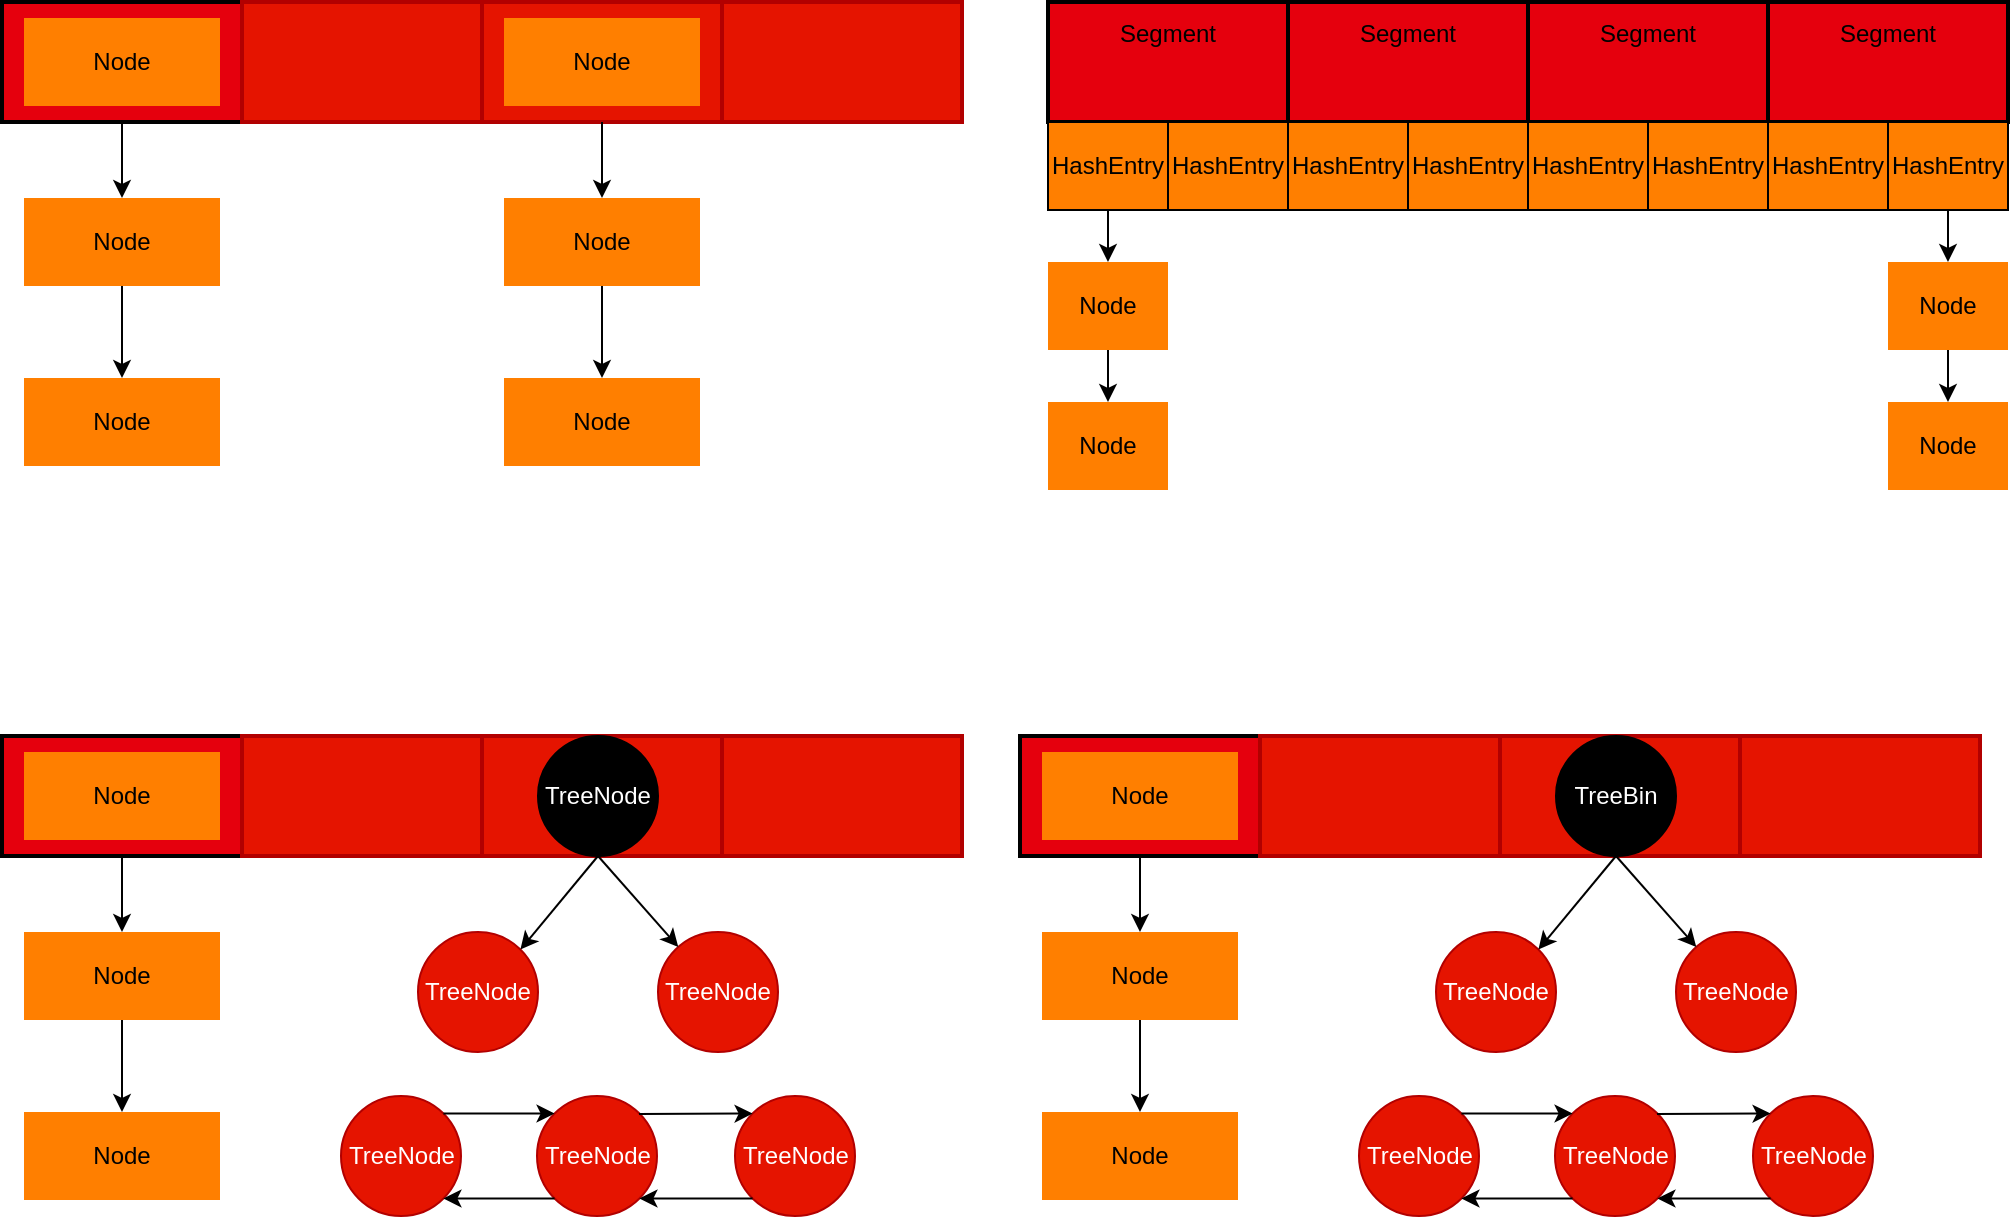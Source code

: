 <mxfile version="13.1.3" type="github">
  <diagram id="LRNmcuPriPD104Y398rS" name="Page-1">
    <mxGraphModel dx="1186" dy="673" grid="0" gridSize="10" guides="1" tooltips="1" connect="1" arrows="1" fold="1" page="1" pageScale="1" pageWidth="1100" pageHeight="850" math="0" shadow="0">
      <root>
        <mxCell id="0" />
        <mxCell id="1" parent="0" />
        <mxCell id="fcCPwcV3jXsdZNyHhmut-1" value="" style="rounded=0;whiteSpace=wrap;html=1;gradientColor=none;fillColor=#E5000D;strokeWidth=2;" parent="1" vertex="1">
          <mxGeometry x="44" y="27" width="120" height="60" as="geometry" />
        </mxCell>
        <mxCell id="fcCPwcV3jXsdZNyHhmut-2" value="" style="rounded=0;whiteSpace=wrap;html=1;fillColor=#e51400;strokeColor=#B20000;fontColor=#ffffff;strokeWidth=2;" parent="1" vertex="1">
          <mxGeometry x="164" y="27" width="120" height="60" as="geometry" />
        </mxCell>
        <mxCell id="fcCPwcV3jXsdZNyHhmut-3" value="" style="rounded=0;whiteSpace=wrap;html=1;fillColor=#e51400;strokeColor=#B20000;fontColor=#ffffff;strokeWidth=2;" parent="1" vertex="1">
          <mxGeometry x="284" y="27" width="120" height="60" as="geometry" />
        </mxCell>
        <mxCell id="fcCPwcV3jXsdZNyHhmut-4" value="" style="rounded=0;whiteSpace=wrap;html=1;fillColor=#e51400;strokeColor=#B20000;fontColor=#ffffff;strokeWidth=2;" parent="1" vertex="1">
          <mxGeometry x="404" y="27" width="120" height="60" as="geometry" />
        </mxCell>
        <mxCell id="fcCPwcV3jXsdZNyHhmut-9" value="Node" style="rounded=0;whiteSpace=wrap;html=1;strokeWidth=1;fillColor=#FF7F00;gradientColor=none;strokeColor=none;" parent="1" vertex="1">
          <mxGeometry x="55" y="35" width="98" height="44" as="geometry" />
        </mxCell>
        <mxCell id="fcCPwcV3jXsdZNyHhmut-11" value="Node" style="rounded=0;whiteSpace=wrap;html=1;strokeWidth=1;fillColor=#FF7F00;gradientColor=none;strokeColor=none;" parent="1" vertex="1">
          <mxGeometry x="55" y="125" width="98" height="44" as="geometry" />
        </mxCell>
        <mxCell id="fcCPwcV3jXsdZNyHhmut-12" value="Node" style="rounded=0;whiteSpace=wrap;html=1;strokeWidth=1;fillColor=#FF7F00;gradientColor=none;strokeColor=none;" parent="1" vertex="1">
          <mxGeometry x="55" y="215" width="98" height="44" as="geometry" />
        </mxCell>
        <mxCell id="fcCPwcV3jXsdZNyHhmut-13" value="" style="endArrow=classic;html=1;exitX=0.5;exitY=1;exitDx=0;exitDy=0;entryX=0.5;entryY=0;entryDx=0;entryDy=0;rounded=1;" parent="1" source="fcCPwcV3jXsdZNyHhmut-1" target="fcCPwcV3jXsdZNyHhmut-11" edge="1">
          <mxGeometry width="50" height="50" relative="1" as="geometry">
            <mxPoint x="291" y="115" as="sourcePoint" />
            <mxPoint x="341" y="65" as="targetPoint" />
          </mxGeometry>
        </mxCell>
        <mxCell id="fcCPwcV3jXsdZNyHhmut-14" value="" style="endArrow=classic;html=1;exitX=0.5;exitY=1;exitDx=0;exitDy=0;entryX=0.5;entryY=0;entryDx=0;entryDy=0;" parent="1" source="fcCPwcV3jXsdZNyHhmut-11" target="fcCPwcV3jXsdZNyHhmut-12" edge="1">
          <mxGeometry width="50" height="50" relative="1" as="geometry">
            <mxPoint x="177" y="217" as="sourcePoint" />
            <mxPoint x="227" y="167" as="targetPoint" />
          </mxGeometry>
        </mxCell>
        <mxCell id="HF4ZnQZUnmvhfVxrWhSg-3" value="Segment&lt;br&gt;&lt;br&gt;&lt;br&gt;" style="rounded=0;whiteSpace=wrap;html=1;gradientColor=none;fillColor=#E5000D;strokeWidth=2;" parent="1" vertex="1">
          <mxGeometry x="567" y="27" width="120" height="60" as="geometry" />
        </mxCell>
        <mxCell id="HF4ZnQZUnmvhfVxrWhSg-4" value="Segment&lt;br&gt;&lt;br&gt;&lt;br&gt;" style="rounded=0;whiteSpace=wrap;html=1;gradientColor=none;fillColor=#E5000D;strokeWidth=2;" parent="1" vertex="1">
          <mxGeometry x="687" y="27" width="120" height="60" as="geometry" />
        </mxCell>
        <mxCell id="HF4ZnQZUnmvhfVxrWhSg-5" value="Segment&lt;br&gt;&lt;br&gt;&lt;br&gt;" style="rounded=0;whiteSpace=wrap;html=1;gradientColor=none;fillColor=#E5000D;strokeWidth=2;" parent="1" vertex="1">
          <mxGeometry x="807" y="27" width="120" height="60" as="geometry" />
        </mxCell>
        <mxCell id="HF4ZnQZUnmvhfVxrWhSg-6" value="Segment&lt;br&gt;&lt;br&gt;&lt;br&gt;" style="rounded=0;whiteSpace=wrap;html=1;gradientColor=none;fillColor=#E5000D;strokeWidth=2;" parent="1" vertex="1">
          <mxGeometry x="927" y="27" width="120" height="60" as="geometry" />
        </mxCell>
        <mxCell id="HF4ZnQZUnmvhfVxrWhSg-7" value="HashEntry" style="rounded=0;whiteSpace=wrap;html=1;strokeWidth=1;fillColor=#FF7F00;gradientColor=none;strokeColor=#000000;" parent="1" vertex="1">
          <mxGeometry x="567" y="87" width="60" height="44" as="geometry" />
        </mxCell>
        <mxCell id="HF4ZnQZUnmvhfVxrWhSg-11" value="HashEntry" style="rounded=0;whiteSpace=wrap;html=1;strokeWidth=1;fillColor=#FF7F00;gradientColor=none;strokeColor=#000000;" parent="1" vertex="1">
          <mxGeometry x="627" y="87" width="60" height="44" as="geometry" />
        </mxCell>
        <mxCell id="HF4ZnQZUnmvhfVxrWhSg-12" value="HashEntry" style="rounded=0;whiteSpace=wrap;html=1;strokeWidth=1;fillColor=#FF7F00;gradientColor=none;strokeColor=#000000;" parent="1" vertex="1">
          <mxGeometry x="687" y="87" width="60" height="44" as="geometry" />
        </mxCell>
        <mxCell id="HF4ZnQZUnmvhfVxrWhSg-13" value="HashEntry" style="rounded=0;whiteSpace=wrap;html=1;strokeWidth=1;fillColor=#FF7F00;gradientColor=none;strokeColor=#000000;" parent="1" vertex="1">
          <mxGeometry x="747" y="87" width="60" height="44" as="geometry" />
        </mxCell>
        <mxCell id="HF4ZnQZUnmvhfVxrWhSg-14" value="HashEntry" style="rounded=0;whiteSpace=wrap;html=1;strokeWidth=1;fillColor=#FF7F00;gradientColor=none;strokeColor=#000000;" parent="1" vertex="1">
          <mxGeometry x="807" y="87" width="60" height="44" as="geometry" />
        </mxCell>
        <mxCell id="HF4ZnQZUnmvhfVxrWhSg-15" value="HashEntry" style="rounded=0;whiteSpace=wrap;html=1;strokeWidth=1;fillColor=#FF7F00;gradientColor=none;strokeColor=#000000;" parent="1" vertex="1">
          <mxGeometry x="867" y="87" width="60" height="44" as="geometry" />
        </mxCell>
        <mxCell id="HF4ZnQZUnmvhfVxrWhSg-16" value="HashEntry" style="rounded=0;whiteSpace=wrap;html=1;strokeWidth=1;fillColor=#FF7F00;gradientColor=none;strokeColor=#000000;" parent="1" vertex="1">
          <mxGeometry x="927" y="87" width="60" height="44" as="geometry" />
        </mxCell>
        <mxCell id="HF4ZnQZUnmvhfVxrWhSg-17" value="HashEntry" style="rounded=0;whiteSpace=wrap;html=1;strokeWidth=1;fillColor=#FF7F00;gradientColor=none;strokeColor=#000000;" parent="1" vertex="1">
          <mxGeometry x="987" y="87" width="60" height="44" as="geometry" />
        </mxCell>
        <mxCell id="HF4ZnQZUnmvhfVxrWhSg-18" value="Node" style="rounded=0;whiteSpace=wrap;html=1;strokeWidth=1;fillColor=#FF7F00;gradientColor=none;strokeColor=none;" parent="1" vertex="1">
          <mxGeometry x="567" y="157" width="60" height="44" as="geometry" />
        </mxCell>
        <mxCell id="HF4ZnQZUnmvhfVxrWhSg-19" value="Node" style="rounded=0;whiteSpace=wrap;html=1;strokeWidth=1;fillColor=#FF7F00;gradientColor=none;strokeColor=none;" parent="1" vertex="1">
          <mxGeometry x="567" y="227" width="60" height="44" as="geometry" />
        </mxCell>
        <mxCell id="HF4ZnQZUnmvhfVxrWhSg-20" value="" style="endArrow=classic;html=1;exitX=0.5;exitY=1;exitDx=0;exitDy=0;entryX=0.5;entryY=0;entryDx=0;entryDy=0;" parent="1" source="HF4ZnQZUnmvhfVxrWhSg-7" target="HF4ZnQZUnmvhfVxrWhSg-18" edge="1">
          <mxGeometry width="50" height="50" relative="1" as="geometry">
            <mxPoint x="581" y="346" as="sourcePoint" />
            <mxPoint x="631" y="296" as="targetPoint" />
          </mxGeometry>
        </mxCell>
        <mxCell id="HF4ZnQZUnmvhfVxrWhSg-21" value="" style="endArrow=classic;html=1;exitX=0.5;exitY=1;exitDx=0;exitDy=0;" parent="1" source="HF4ZnQZUnmvhfVxrWhSg-18" target="HF4ZnQZUnmvhfVxrWhSg-19" edge="1">
          <mxGeometry width="50" height="50" relative="1" as="geometry">
            <mxPoint x="581" y="346" as="sourcePoint" />
            <mxPoint x="631" y="296" as="targetPoint" />
          </mxGeometry>
        </mxCell>
        <mxCell id="HF4ZnQZUnmvhfVxrWhSg-23" value="Node" style="rounded=0;whiteSpace=wrap;html=1;strokeWidth=1;fillColor=#FF7F00;gradientColor=none;strokeColor=none;" parent="1" vertex="1">
          <mxGeometry x="987" y="157" width="60" height="44" as="geometry" />
        </mxCell>
        <mxCell id="HF4ZnQZUnmvhfVxrWhSg-24" value="Node" style="rounded=0;whiteSpace=wrap;html=1;strokeWidth=1;fillColor=#FF7F00;gradientColor=none;strokeColor=none;" parent="1" vertex="1">
          <mxGeometry x="987" y="227" width="60" height="44" as="geometry" />
        </mxCell>
        <mxCell id="HF4ZnQZUnmvhfVxrWhSg-25" value="" style="endArrow=classic;html=1;exitX=0.5;exitY=1;exitDx=0;exitDy=0;entryX=0.5;entryY=0;entryDx=0;entryDy=0;" parent="1" target="HF4ZnQZUnmvhfVxrWhSg-23" edge="1">
          <mxGeometry width="50" height="50" relative="1" as="geometry">
            <mxPoint x="1017" y="131" as="sourcePoint" />
            <mxPoint x="1051" y="296" as="targetPoint" />
          </mxGeometry>
        </mxCell>
        <mxCell id="HF4ZnQZUnmvhfVxrWhSg-26" value="" style="endArrow=classic;html=1;exitX=0.5;exitY=1;exitDx=0;exitDy=0;" parent="1" source="HF4ZnQZUnmvhfVxrWhSg-23" target="HF4ZnQZUnmvhfVxrWhSg-24" edge="1">
          <mxGeometry width="50" height="50" relative="1" as="geometry">
            <mxPoint x="1001" y="346" as="sourcePoint" />
            <mxPoint x="1051" y="296" as="targetPoint" />
          </mxGeometry>
        </mxCell>
        <mxCell id="Vyz3LP13hI8H_kBhVkGY-3" value="" style="rounded=0;whiteSpace=wrap;html=1;gradientColor=none;fillColor=#E5000D;strokeWidth=2;" parent="1" vertex="1">
          <mxGeometry x="44" y="394" width="120" height="60" as="geometry" />
        </mxCell>
        <mxCell id="Vyz3LP13hI8H_kBhVkGY-4" value="" style="rounded=0;whiteSpace=wrap;html=1;fillColor=#e51400;strokeColor=#B20000;fontColor=#ffffff;strokeWidth=2;" parent="1" vertex="1">
          <mxGeometry x="164" y="394" width="120" height="60" as="geometry" />
        </mxCell>
        <mxCell id="Vyz3LP13hI8H_kBhVkGY-5" value="" style="rounded=0;whiteSpace=wrap;html=1;fillColor=#e51400;strokeColor=#B20000;fontColor=#ffffff;strokeWidth=2;" parent="1" vertex="1">
          <mxGeometry x="284" y="394" width="120" height="60" as="geometry" />
        </mxCell>
        <mxCell id="Vyz3LP13hI8H_kBhVkGY-6" value="" style="rounded=0;whiteSpace=wrap;html=1;fillColor=#e51400;strokeColor=#B20000;fontColor=#ffffff;strokeWidth=2;" parent="1" vertex="1">
          <mxGeometry x="404" y="394" width="120" height="60" as="geometry" />
        </mxCell>
        <mxCell id="Vyz3LP13hI8H_kBhVkGY-7" value="Node" style="rounded=0;whiteSpace=wrap;html=1;strokeWidth=1;fillColor=#FF7F00;gradientColor=none;strokeColor=none;" parent="1" vertex="1">
          <mxGeometry x="55" y="402" width="98" height="44" as="geometry" />
        </mxCell>
        <mxCell id="Vyz3LP13hI8H_kBhVkGY-8" value="Node" style="rounded=0;whiteSpace=wrap;html=1;strokeWidth=1;fillColor=#FF7F00;gradientColor=none;strokeColor=none;" parent="1" vertex="1">
          <mxGeometry x="55" y="492" width="98" height="44" as="geometry" />
        </mxCell>
        <mxCell id="Vyz3LP13hI8H_kBhVkGY-9" value="Node" style="rounded=0;whiteSpace=wrap;html=1;strokeWidth=1;fillColor=#FF7F00;gradientColor=none;strokeColor=none;" parent="1" vertex="1">
          <mxGeometry x="55" y="582" width="98" height="44" as="geometry" />
        </mxCell>
        <mxCell id="Vyz3LP13hI8H_kBhVkGY-10" value="" style="endArrow=classic;html=1;exitX=0.5;exitY=1;exitDx=0;exitDy=0;entryX=0.5;entryY=0;entryDx=0;entryDy=0;rounded=1;" parent="1" source="Vyz3LP13hI8H_kBhVkGY-3" target="Vyz3LP13hI8H_kBhVkGY-8" edge="1">
          <mxGeometry width="50" height="50" relative="1" as="geometry">
            <mxPoint x="291" y="482" as="sourcePoint" />
            <mxPoint x="341" y="432" as="targetPoint" />
          </mxGeometry>
        </mxCell>
        <mxCell id="Vyz3LP13hI8H_kBhVkGY-11" value="" style="endArrow=classic;html=1;exitX=0.5;exitY=1;exitDx=0;exitDy=0;entryX=0.5;entryY=0;entryDx=0;entryDy=0;" parent="1" source="Vyz3LP13hI8H_kBhVkGY-8" target="Vyz3LP13hI8H_kBhVkGY-9" edge="1">
          <mxGeometry width="50" height="50" relative="1" as="geometry">
            <mxPoint x="177" y="584" as="sourcePoint" />
            <mxPoint x="227" y="534" as="targetPoint" />
          </mxGeometry>
        </mxCell>
        <mxCell id="Vyz3LP13hI8H_kBhVkGY-12" value="&lt;font color=&quot;#ffffff&quot;&gt;TreeNode&lt;/font&gt;" style="ellipse;whiteSpace=wrap;html=1;aspect=fixed;fillColor=#000000;" parent="1" vertex="1">
          <mxGeometry x="312" y="394" width="60" height="60" as="geometry" />
        </mxCell>
        <mxCell id="Vyz3LP13hI8H_kBhVkGY-13" value="&lt;font color=&quot;#ffffff&quot;&gt;TreeNode&lt;/font&gt;" style="ellipse;whiteSpace=wrap;html=1;aspect=fixed;fillColor=#e51400;strokeColor=#B20000;fontColor=#ffffff;" parent="1" vertex="1">
          <mxGeometry x="252" y="492" width="60" height="60" as="geometry" />
        </mxCell>
        <mxCell id="Vyz3LP13hI8H_kBhVkGY-14" value="&lt;font color=&quot;#ffffff&quot;&gt;TreeNode&lt;/font&gt;" style="ellipse;whiteSpace=wrap;html=1;aspect=fixed;fillColor=#e51400;strokeColor=#B20000;fontColor=#ffffff;" parent="1" vertex="1">
          <mxGeometry x="372" y="492" width="60" height="60" as="geometry" />
        </mxCell>
        <mxCell id="Vyz3LP13hI8H_kBhVkGY-15" value="" style="endArrow=classic;html=1;exitX=0.5;exitY=1;exitDx=0;exitDy=0;entryX=1;entryY=0;entryDx=0;entryDy=0;" parent="1" source="Vyz3LP13hI8H_kBhVkGY-12" target="Vyz3LP13hI8H_kBhVkGY-13" edge="1">
          <mxGeometry width="50" height="50" relative="1" as="geometry">
            <mxPoint x="259" y="722" as="sourcePoint" />
            <mxPoint x="309" y="672" as="targetPoint" />
          </mxGeometry>
        </mxCell>
        <mxCell id="Vyz3LP13hI8H_kBhVkGY-16" value="" style="endArrow=classic;html=1;exitX=0.5;exitY=1;exitDx=0;exitDy=0;" parent="1" source="Vyz3LP13hI8H_kBhVkGY-12" target="Vyz3LP13hI8H_kBhVkGY-14" edge="1">
          <mxGeometry width="50" height="50" relative="1" as="geometry">
            <mxPoint x="327" y="702" as="sourcePoint" />
            <mxPoint x="377" y="652" as="targetPoint" />
          </mxGeometry>
        </mxCell>
        <mxCell id="Vyz3LP13hI8H_kBhVkGY-17" value="&lt;font color=&quot;#ffffff&quot;&gt;TreeNode&lt;/font&gt;" style="ellipse;whiteSpace=wrap;html=1;aspect=fixed;fillColor=#e51400;strokeColor=#B20000;fontColor=#ffffff;" parent="1" vertex="1">
          <mxGeometry x="213.5" y="574" width="60" height="60" as="geometry" />
        </mxCell>
        <mxCell id="Vyz3LP13hI8H_kBhVkGY-18" value="&lt;font color=&quot;#ffffff&quot;&gt;TreeNode&lt;/font&gt;" style="ellipse;whiteSpace=wrap;html=1;aspect=fixed;fillColor=#e51400;strokeColor=#B20000;fontColor=#ffffff;" parent="1" vertex="1">
          <mxGeometry x="311.5" y="574" width="60" height="60" as="geometry" />
        </mxCell>
        <mxCell id="Vyz3LP13hI8H_kBhVkGY-19" value="&lt;font color=&quot;#ffffff&quot;&gt;TreeNode&lt;/font&gt;" style="ellipse;whiteSpace=wrap;html=1;aspect=fixed;fillColor=#e51400;strokeColor=#B20000;fontColor=#ffffff;" parent="1" vertex="1">
          <mxGeometry x="410.5" y="574" width="60" height="60" as="geometry" />
        </mxCell>
        <mxCell id="Vyz3LP13hI8H_kBhVkGY-20" value="" style="endArrow=classic;html=1;exitX=1;exitY=0;exitDx=0;exitDy=0;entryX=0;entryY=0;entryDx=0;entryDy=0;" parent="1" source="Vyz3LP13hI8H_kBhVkGY-17" target="Vyz3LP13hI8H_kBhVkGY-18" edge="1">
          <mxGeometry width="50" height="50" relative="1" as="geometry">
            <mxPoint x="248.5" y="722" as="sourcePoint" />
            <mxPoint x="298.5" y="672" as="targetPoint" />
          </mxGeometry>
        </mxCell>
        <mxCell id="Vyz3LP13hI8H_kBhVkGY-21" value="" style="endArrow=classic;html=1;exitX=0;exitY=1;exitDx=0;exitDy=0;entryX=1;entryY=1;entryDx=0;entryDy=0;" parent="1" source="Vyz3LP13hI8H_kBhVkGY-18" target="Vyz3LP13hI8H_kBhVkGY-17" edge="1">
          <mxGeometry width="50" height="50" relative="1" as="geometry">
            <mxPoint x="334.5" y="787" as="sourcePoint" />
            <mxPoint x="384.5" y="737" as="targetPoint" />
          </mxGeometry>
        </mxCell>
        <mxCell id="Vyz3LP13hI8H_kBhVkGY-22" value="" style="endArrow=classic;html=1;entryX=0;entryY=0;entryDx=0;entryDy=0;" parent="1" target="Vyz3LP13hI8H_kBhVkGY-19" edge="1">
          <mxGeometry width="50" height="50" relative="1" as="geometry">
            <mxPoint x="362.5" y="583" as="sourcePoint" />
            <mxPoint x="298.5" y="672" as="targetPoint" />
          </mxGeometry>
        </mxCell>
        <mxCell id="Vyz3LP13hI8H_kBhVkGY-23" value="" style="endArrow=classic;html=1;exitX=0;exitY=1;exitDx=0;exitDy=0;entryX=1;entryY=1;entryDx=0;entryDy=0;" parent="1" source="Vyz3LP13hI8H_kBhVkGY-19" target="Vyz3LP13hI8H_kBhVkGY-18" edge="1">
          <mxGeometry width="50" height="50" relative="1" as="geometry">
            <mxPoint x="334.5" y="787" as="sourcePoint" />
            <mxPoint x="384.5" y="737" as="targetPoint" />
          </mxGeometry>
        </mxCell>
        <mxCell id="Vyz3LP13hI8H_kBhVkGY-24" value="Node" style="rounded=0;whiteSpace=wrap;html=1;strokeWidth=1;fillColor=#FF7F00;gradientColor=none;strokeColor=none;" parent="1" vertex="1">
          <mxGeometry x="295" y="35" width="98" height="44" as="geometry" />
        </mxCell>
        <mxCell id="Vyz3LP13hI8H_kBhVkGY-25" value="" style="endArrow=classic;html=1;exitX=0.5;exitY=1;exitDx=0;exitDy=0;entryX=0.5;entryY=0;entryDx=0;entryDy=0;rounded=1;" parent="1" target="Vyz3LP13hI8H_kBhVkGY-28" edge="1">
          <mxGeometry width="50" height="50" relative="1" as="geometry">
            <mxPoint x="344" y="87" as="sourcePoint" />
            <mxPoint x="581" y="65" as="targetPoint" />
          </mxGeometry>
        </mxCell>
        <mxCell id="Vyz3LP13hI8H_kBhVkGY-26" value="" style="endArrow=classic;html=1;exitX=0.5;exitY=1;exitDx=0;exitDy=0;entryX=0.5;entryY=0;entryDx=0;entryDy=0;" parent="1" source="Vyz3LP13hI8H_kBhVkGY-28" target="Vyz3LP13hI8H_kBhVkGY-27" edge="1">
          <mxGeometry width="50" height="50" relative="1" as="geometry">
            <mxPoint x="417" y="217" as="sourcePoint" />
            <mxPoint x="467" y="167" as="targetPoint" />
          </mxGeometry>
        </mxCell>
        <mxCell id="Vyz3LP13hI8H_kBhVkGY-27" value="Node" style="rounded=0;whiteSpace=wrap;html=1;strokeWidth=1;fillColor=#FF7F00;gradientColor=none;strokeColor=none;" parent="1" vertex="1">
          <mxGeometry x="295" y="215" width="98" height="44" as="geometry" />
        </mxCell>
        <mxCell id="Vyz3LP13hI8H_kBhVkGY-28" value="Node" style="rounded=0;whiteSpace=wrap;html=1;strokeWidth=1;fillColor=#FF7F00;gradientColor=none;strokeColor=none;" parent="1" vertex="1">
          <mxGeometry x="295" y="125" width="98" height="44" as="geometry" />
        </mxCell>
        <mxCell id="VIIulv9Uhp1Uwnn6fN1H-1" value="" style="rounded=0;whiteSpace=wrap;html=1;gradientColor=none;fillColor=#E5000D;strokeWidth=2;" vertex="1" parent="1">
          <mxGeometry x="553" y="394" width="120" height="60" as="geometry" />
        </mxCell>
        <mxCell id="VIIulv9Uhp1Uwnn6fN1H-2" value="" style="rounded=0;whiteSpace=wrap;html=1;fillColor=#e51400;strokeColor=#B20000;fontColor=#ffffff;strokeWidth=2;" vertex="1" parent="1">
          <mxGeometry x="673" y="394" width="120" height="60" as="geometry" />
        </mxCell>
        <mxCell id="VIIulv9Uhp1Uwnn6fN1H-3" value="" style="rounded=0;whiteSpace=wrap;html=1;fillColor=#e51400;strokeColor=#B20000;fontColor=#ffffff;strokeWidth=2;" vertex="1" parent="1">
          <mxGeometry x="793" y="394" width="120" height="60" as="geometry" />
        </mxCell>
        <mxCell id="VIIulv9Uhp1Uwnn6fN1H-4" value="" style="rounded=0;whiteSpace=wrap;html=1;fillColor=#e51400;strokeColor=#B20000;fontColor=#ffffff;strokeWidth=2;" vertex="1" parent="1">
          <mxGeometry x="913" y="394" width="120" height="60" as="geometry" />
        </mxCell>
        <mxCell id="VIIulv9Uhp1Uwnn6fN1H-5" value="Node" style="rounded=0;whiteSpace=wrap;html=1;strokeWidth=1;fillColor=#FF7F00;gradientColor=none;strokeColor=none;" vertex="1" parent="1">
          <mxGeometry x="564" y="402" width="98" height="44" as="geometry" />
        </mxCell>
        <mxCell id="VIIulv9Uhp1Uwnn6fN1H-6" value="Node" style="rounded=0;whiteSpace=wrap;html=1;strokeWidth=1;fillColor=#FF7F00;gradientColor=none;strokeColor=none;" vertex="1" parent="1">
          <mxGeometry x="564" y="492" width="98" height="44" as="geometry" />
        </mxCell>
        <mxCell id="VIIulv9Uhp1Uwnn6fN1H-7" value="Node" style="rounded=0;whiteSpace=wrap;html=1;strokeWidth=1;fillColor=#FF7F00;gradientColor=none;strokeColor=none;" vertex="1" parent="1">
          <mxGeometry x="564" y="582" width="98" height="44" as="geometry" />
        </mxCell>
        <mxCell id="VIIulv9Uhp1Uwnn6fN1H-8" value="" style="endArrow=classic;html=1;exitX=0.5;exitY=1;exitDx=0;exitDy=0;entryX=0.5;entryY=0;entryDx=0;entryDy=0;rounded=1;" edge="1" source="VIIulv9Uhp1Uwnn6fN1H-1" target="VIIulv9Uhp1Uwnn6fN1H-6" parent="1">
          <mxGeometry width="50" height="50" relative="1" as="geometry">
            <mxPoint x="800" y="482" as="sourcePoint" />
            <mxPoint x="850" y="432" as="targetPoint" />
          </mxGeometry>
        </mxCell>
        <mxCell id="VIIulv9Uhp1Uwnn6fN1H-9" value="" style="endArrow=classic;html=1;exitX=0.5;exitY=1;exitDx=0;exitDy=0;entryX=0.5;entryY=0;entryDx=0;entryDy=0;" edge="1" source="VIIulv9Uhp1Uwnn6fN1H-6" target="VIIulv9Uhp1Uwnn6fN1H-7" parent="1">
          <mxGeometry width="50" height="50" relative="1" as="geometry">
            <mxPoint x="686" y="584" as="sourcePoint" />
            <mxPoint x="736" y="534" as="targetPoint" />
          </mxGeometry>
        </mxCell>
        <mxCell id="VIIulv9Uhp1Uwnn6fN1H-10" value="&lt;font color=&quot;#ffffff&quot;&gt;TreeBin&lt;/font&gt;" style="ellipse;whiteSpace=wrap;html=1;aspect=fixed;fillColor=#000000;" vertex="1" parent="1">
          <mxGeometry x="821" y="394" width="60" height="60" as="geometry" />
        </mxCell>
        <mxCell id="VIIulv9Uhp1Uwnn6fN1H-11" value="&lt;font color=&quot;#ffffff&quot;&gt;TreeNode&lt;/font&gt;" style="ellipse;whiteSpace=wrap;html=1;aspect=fixed;fillColor=#e51400;strokeColor=#B20000;fontColor=#ffffff;" vertex="1" parent="1">
          <mxGeometry x="761" y="492" width="60" height="60" as="geometry" />
        </mxCell>
        <mxCell id="VIIulv9Uhp1Uwnn6fN1H-12" value="&lt;font color=&quot;#ffffff&quot;&gt;TreeNode&lt;/font&gt;" style="ellipse;whiteSpace=wrap;html=1;aspect=fixed;fillColor=#e51400;strokeColor=#B20000;fontColor=#ffffff;" vertex="1" parent="1">
          <mxGeometry x="881" y="492" width="60" height="60" as="geometry" />
        </mxCell>
        <mxCell id="VIIulv9Uhp1Uwnn6fN1H-13" value="" style="endArrow=classic;html=1;exitX=0.5;exitY=1;exitDx=0;exitDy=0;entryX=1;entryY=0;entryDx=0;entryDy=0;" edge="1" source="VIIulv9Uhp1Uwnn6fN1H-10" target="VIIulv9Uhp1Uwnn6fN1H-11" parent="1">
          <mxGeometry width="50" height="50" relative="1" as="geometry">
            <mxPoint x="768" y="722" as="sourcePoint" />
            <mxPoint x="818" y="672" as="targetPoint" />
          </mxGeometry>
        </mxCell>
        <mxCell id="VIIulv9Uhp1Uwnn6fN1H-14" value="" style="endArrow=classic;html=1;exitX=0.5;exitY=1;exitDx=0;exitDy=0;" edge="1" source="VIIulv9Uhp1Uwnn6fN1H-10" target="VIIulv9Uhp1Uwnn6fN1H-12" parent="1">
          <mxGeometry width="50" height="50" relative="1" as="geometry">
            <mxPoint x="836" y="702" as="sourcePoint" />
            <mxPoint x="886" y="652" as="targetPoint" />
          </mxGeometry>
        </mxCell>
        <mxCell id="VIIulv9Uhp1Uwnn6fN1H-15" value="&lt;font color=&quot;#ffffff&quot;&gt;TreeNode&lt;/font&gt;" style="ellipse;whiteSpace=wrap;html=1;aspect=fixed;fillColor=#e51400;strokeColor=#B20000;fontColor=#ffffff;" vertex="1" parent="1">
          <mxGeometry x="722.5" y="574" width="60" height="60" as="geometry" />
        </mxCell>
        <mxCell id="VIIulv9Uhp1Uwnn6fN1H-16" value="&lt;font color=&quot;#ffffff&quot;&gt;TreeNode&lt;/font&gt;" style="ellipse;whiteSpace=wrap;html=1;aspect=fixed;fillColor=#e51400;strokeColor=#B20000;fontColor=#ffffff;" vertex="1" parent="1">
          <mxGeometry x="820.5" y="574" width="60" height="60" as="geometry" />
        </mxCell>
        <mxCell id="VIIulv9Uhp1Uwnn6fN1H-17" value="&lt;font color=&quot;#ffffff&quot;&gt;TreeNode&lt;/font&gt;" style="ellipse;whiteSpace=wrap;html=1;aspect=fixed;fillColor=#e51400;strokeColor=#B20000;fontColor=#ffffff;" vertex="1" parent="1">
          <mxGeometry x="919.5" y="574" width="60" height="60" as="geometry" />
        </mxCell>
        <mxCell id="VIIulv9Uhp1Uwnn6fN1H-18" value="" style="endArrow=classic;html=1;exitX=1;exitY=0;exitDx=0;exitDy=0;entryX=0;entryY=0;entryDx=0;entryDy=0;" edge="1" source="VIIulv9Uhp1Uwnn6fN1H-15" target="VIIulv9Uhp1Uwnn6fN1H-16" parent="1">
          <mxGeometry width="50" height="50" relative="1" as="geometry">
            <mxPoint x="757.5" y="722" as="sourcePoint" />
            <mxPoint x="807.5" y="672" as="targetPoint" />
          </mxGeometry>
        </mxCell>
        <mxCell id="VIIulv9Uhp1Uwnn6fN1H-19" value="" style="endArrow=classic;html=1;exitX=0;exitY=1;exitDx=0;exitDy=0;entryX=1;entryY=1;entryDx=0;entryDy=0;" edge="1" source="VIIulv9Uhp1Uwnn6fN1H-16" target="VIIulv9Uhp1Uwnn6fN1H-15" parent="1">
          <mxGeometry width="50" height="50" relative="1" as="geometry">
            <mxPoint x="843.5" y="787" as="sourcePoint" />
            <mxPoint x="893.5" y="737" as="targetPoint" />
          </mxGeometry>
        </mxCell>
        <mxCell id="VIIulv9Uhp1Uwnn6fN1H-20" value="" style="endArrow=classic;html=1;entryX=0;entryY=0;entryDx=0;entryDy=0;" edge="1" target="VIIulv9Uhp1Uwnn6fN1H-17" parent="1">
          <mxGeometry width="50" height="50" relative="1" as="geometry">
            <mxPoint x="871.5" y="583" as="sourcePoint" />
            <mxPoint x="807.5" y="672" as="targetPoint" />
          </mxGeometry>
        </mxCell>
        <mxCell id="VIIulv9Uhp1Uwnn6fN1H-21" value="" style="endArrow=classic;html=1;exitX=0;exitY=1;exitDx=0;exitDy=0;entryX=1;entryY=1;entryDx=0;entryDy=0;" edge="1" source="VIIulv9Uhp1Uwnn6fN1H-17" target="VIIulv9Uhp1Uwnn6fN1H-16" parent="1">
          <mxGeometry width="50" height="50" relative="1" as="geometry">
            <mxPoint x="843.5" y="787" as="sourcePoint" />
            <mxPoint x="893.5" y="737" as="targetPoint" />
          </mxGeometry>
        </mxCell>
      </root>
    </mxGraphModel>
  </diagram>
</mxfile>
